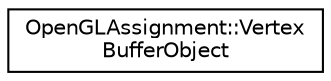 digraph "Graphical Class Hierarchy"
{
 // LATEX_PDF_SIZE
  edge [fontname="Helvetica",fontsize="10",labelfontname="Helvetica",labelfontsize="10"];
  node [fontname="Helvetica",fontsize="10",shape=record];
  rankdir="LR";
  Node0 [label="OpenGLAssignment::Vertex\lBufferObject",height=0.2,width=0.4,color="black", fillcolor="white", style="filled",URL="$class_open_g_l_assignment_1_1_vertex_buffer_object.html",tooltip=" "];
}
